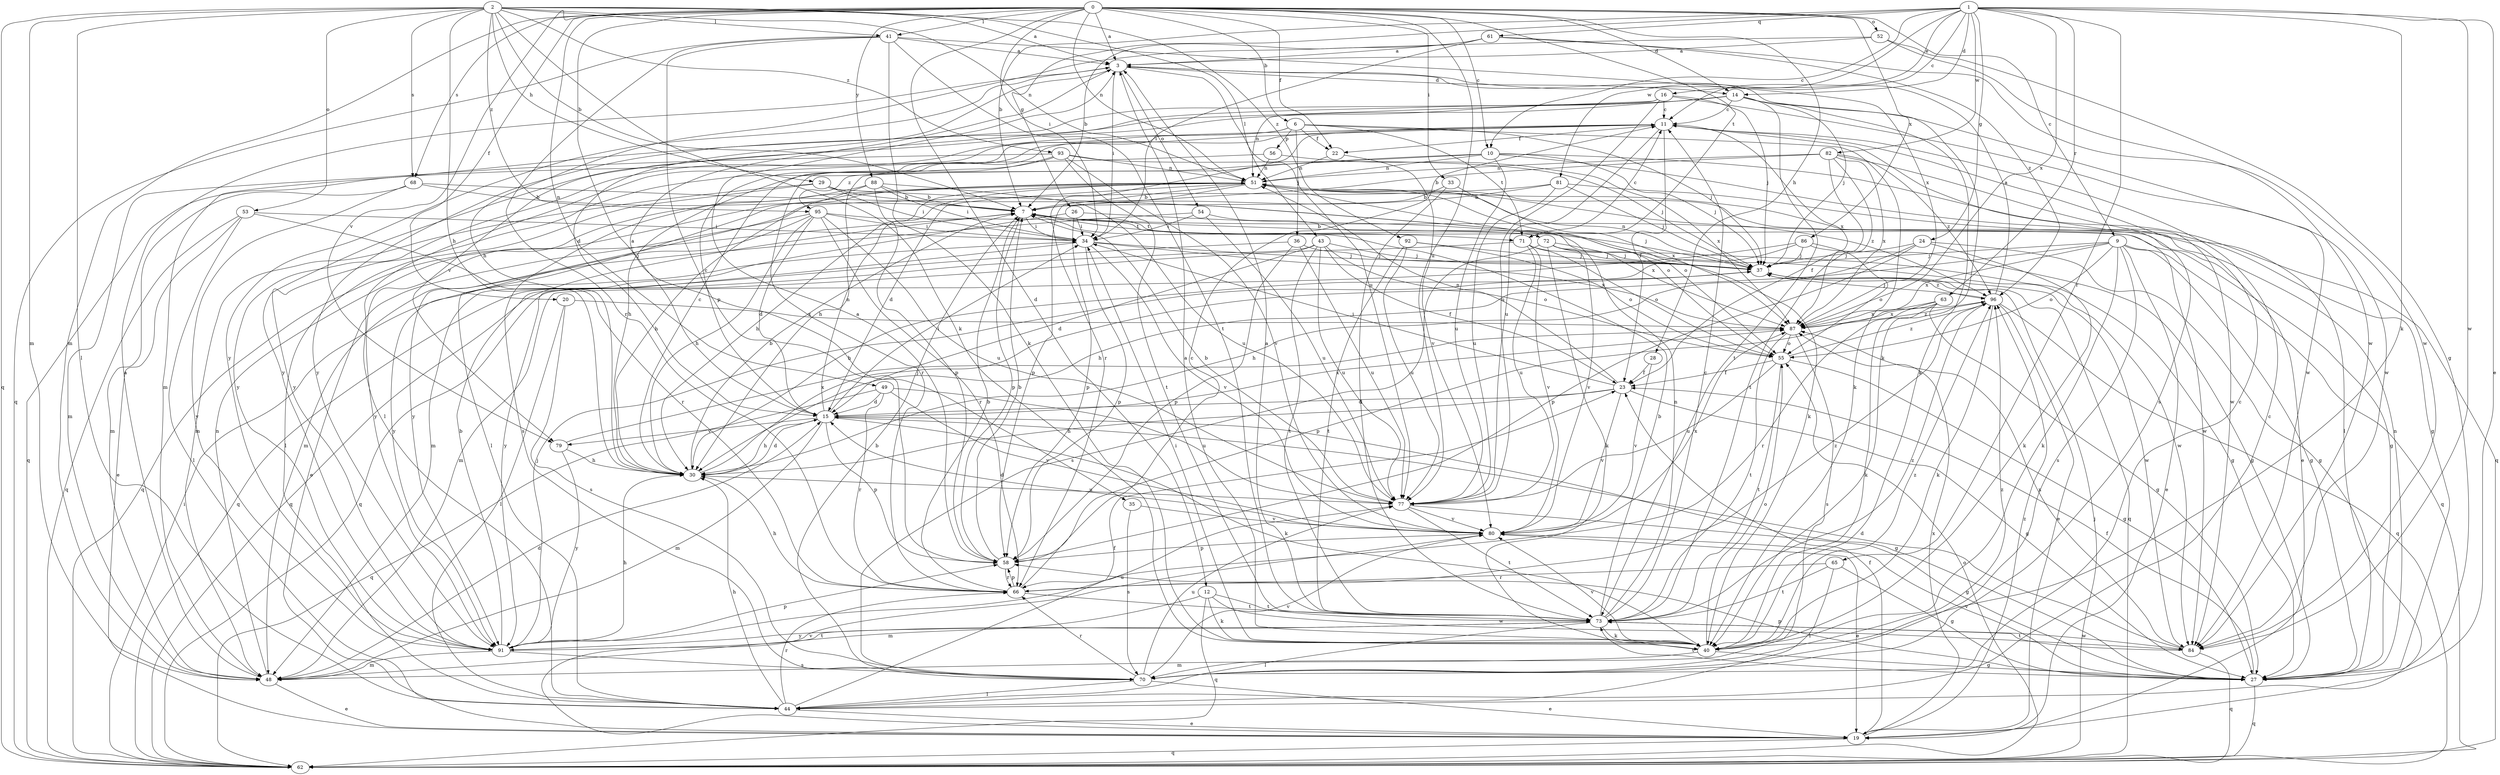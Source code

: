 strict digraph  {
0;
1;
2;
3;
6;
7;
9;
10;
11;
12;
14;
15;
16;
19;
20;
22;
23;
24;
26;
27;
28;
29;
30;
33;
34;
35;
36;
37;
40;
41;
43;
44;
48;
49;
51;
52;
53;
54;
55;
56;
58;
61;
62;
63;
65;
66;
68;
70;
71;
72;
73;
77;
79;
80;
81;
82;
84;
86;
87;
88;
91;
92;
93;
95;
96;
0 -> 3  [label=a];
0 -> 6  [label=b];
0 -> 9  [label=c];
0 -> 10  [label=c];
0 -> 12  [label=d];
0 -> 14  [label=d];
0 -> 20  [label=f];
0 -> 22  [label=f];
0 -> 28  [label=h];
0 -> 33  [label=i];
0 -> 34  [label=i];
0 -> 35  [label=j];
0 -> 41  [label=l];
0 -> 48  [label=m];
0 -> 49  [label=n];
0 -> 51  [label=n];
0 -> 52  [label=o];
0 -> 68  [label=s];
0 -> 71  [label=t];
0 -> 77  [label=u];
0 -> 79  [label=v];
0 -> 86  [label=x];
0 -> 88  [label=y];
1 -> 7  [label=b];
1 -> 10  [label=c];
1 -> 11  [label=c];
1 -> 14  [label=d];
1 -> 16  [label=e];
1 -> 19  [label=e];
1 -> 24  [label=g];
1 -> 26  [label=g];
1 -> 40  [label=k];
1 -> 61  [label=q];
1 -> 63  [label=r];
1 -> 65  [label=r];
1 -> 81  [label=w];
1 -> 82  [label=w];
1 -> 84  [label=w];
1 -> 87  [label=x];
2 -> 3  [label=a];
2 -> 7  [label=b];
2 -> 29  [label=h];
2 -> 30  [label=h];
2 -> 40  [label=k];
2 -> 41  [label=l];
2 -> 43  [label=l];
2 -> 44  [label=l];
2 -> 48  [label=m];
2 -> 51  [label=n];
2 -> 53  [label=o];
2 -> 62  [label=q];
2 -> 68  [label=s];
2 -> 92  [label=z];
2 -> 93  [label=z];
2 -> 95  [label=z];
3 -> 14  [label=d];
3 -> 15  [label=d];
3 -> 34  [label=i];
3 -> 40  [label=k];
3 -> 54  [label=o];
3 -> 77  [label=u];
3 -> 91  [label=y];
6 -> 22  [label=f];
6 -> 36  [label=j];
6 -> 37  [label=j];
6 -> 40  [label=k];
6 -> 44  [label=l];
6 -> 56  [label=p];
6 -> 71  [label=t];
6 -> 91  [label=y];
7 -> 34  [label=i];
7 -> 58  [label=p];
7 -> 62  [label=q];
7 -> 71  [label=t];
7 -> 72  [label=t];
7 -> 84  [label=w];
9 -> 19  [label=e];
9 -> 27  [label=g];
9 -> 30  [label=h];
9 -> 37  [label=j];
9 -> 40  [label=k];
9 -> 55  [label=o];
9 -> 62  [label=q];
9 -> 70  [label=s];
9 -> 87  [label=x];
10 -> 30  [label=h];
10 -> 37  [label=j];
10 -> 51  [label=n];
10 -> 62  [label=q];
10 -> 77  [label=u];
10 -> 84  [label=w];
10 -> 95  [label=z];
11 -> 22  [label=f];
11 -> 23  [label=f];
11 -> 66  [label=r];
11 -> 70  [label=s];
11 -> 77  [label=u];
11 -> 87  [label=x];
11 -> 91  [label=y];
12 -> 40  [label=k];
12 -> 48  [label=m];
12 -> 62  [label=q];
12 -> 73  [label=t];
12 -> 84  [label=w];
14 -> 11  [label=c];
14 -> 37  [label=j];
14 -> 40  [label=k];
14 -> 48  [label=m];
14 -> 51  [label=n];
14 -> 73  [label=t];
14 -> 84  [label=w];
14 -> 91  [label=y];
15 -> 3  [label=a];
15 -> 11  [label=c];
15 -> 27  [label=g];
15 -> 30  [label=h];
15 -> 34  [label=i];
15 -> 40  [label=k];
15 -> 48  [label=m];
15 -> 51  [label=n];
15 -> 58  [label=p];
15 -> 79  [label=v];
15 -> 87  [label=x];
16 -> 11  [label=c];
16 -> 37  [label=j];
16 -> 77  [label=u];
16 -> 79  [label=v];
16 -> 84  [label=w];
16 -> 91  [label=y];
19 -> 23  [label=f];
19 -> 62  [label=q];
19 -> 80  [label=v];
19 -> 87  [label=x];
19 -> 96  [label=z];
20 -> 44  [label=l];
20 -> 70  [label=s];
20 -> 87  [label=x];
22 -> 51  [label=n];
22 -> 80  [label=v];
23 -> 15  [label=d];
23 -> 27  [label=g];
23 -> 30  [label=h];
23 -> 34  [label=i];
23 -> 51  [label=n];
23 -> 80  [label=v];
24 -> 27  [label=g];
24 -> 30  [label=h];
24 -> 37  [label=j];
24 -> 40  [label=k];
24 -> 58  [label=p];
26 -> 34  [label=i];
26 -> 37  [label=j];
26 -> 48  [label=m];
26 -> 58  [label=p];
27 -> 23  [label=f];
27 -> 51  [label=n];
27 -> 58  [label=p];
27 -> 62  [label=q];
27 -> 73  [label=t];
27 -> 80  [label=v];
28 -> 23  [label=f];
28 -> 80  [label=v];
29 -> 7  [label=b];
29 -> 34  [label=i];
29 -> 44  [label=l];
29 -> 48  [label=m];
29 -> 55  [label=o];
30 -> 7  [label=b];
30 -> 11  [label=c];
30 -> 15  [label=d];
30 -> 37  [label=j];
30 -> 77  [label=u];
33 -> 7  [label=b];
33 -> 73  [label=t];
33 -> 87  [label=x];
34 -> 37  [label=j];
34 -> 58  [label=p];
34 -> 80  [label=v];
34 -> 87  [label=x];
34 -> 91  [label=y];
35 -> 70  [label=s];
35 -> 80  [label=v];
36 -> 37  [label=j];
36 -> 58  [label=p];
36 -> 62  [label=q];
36 -> 77  [label=u];
37 -> 51  [label=n];
37 -> 62  [label=q];
37 -> 84  [label=w];
37 -> 96  [label=z];
40 -> 3  [label=a];
40 -> 27  [label=g];
40 -> 34  [label=i];
40 -> 48  [label=m];
40 -> 55  [label=o];
40 -> 80  [label=v];
40 -> 96  [label=z];
41 -> 3  [label=a];
41 -> 40  [label=k];
41 -> 58  [label=p];
41 -> 62  [label=q];
41 -> 66  [label=r];
41 -> 73  [label=t];
41 -> 87  [label=x];
43 -> 15  [label=d];
43 -> 23  [label=f];
43 -> 37  [label=j];
43 -> 55  [label=o];
43 -> 62  [label=q];
43 -> 73  [label=t];
43 -> 77  [label=u];
44 -> 11  [label=c];
44 -> 19  [label=e];
44 -> 23  [label=f];
44 -> 30  [label=h];
44 -> 66  [label=r];
48 -> 3  [label=a];
48 -> 15  [label=d];
48 -> 19  [label=e];
48 -> 51  [label=n];
49 -> 15  [label=d];
49 -> 62  [label=q];
49 -> 66  [label=r];
49 -> 77  [label=u];
49 -> 80  [label=v];
51 -> 7  [label=b];
51 -> 15  [label=d];
51 -> 19  [label=e];
51 -> 30  [label=h];
51 -> 40  [label=k];
51 -> 44  [label=l];
51 -> 58  [label=p];
51 -> 91  [label=y];
51 -> 96  [label=z];
52 -> 3  [label=a];
52 -> 27  [label=g];
52 -> 30  [label=h];
52 -> 84  [label=w];
53 -> 19  [label=e];
53 -> 34  [label=i];
53 -> 44  [label=l];
53 -> 62  [label=q];
53 -> 66  [label=r];
54 -> 34  [label=i];
54 -> 48  [label=m];
54 -> 77  [label=u];
54 -> 87  [label=x];
55 -> 23  [label=f];
55 -> 27  [label=g];
55 -> 73  [label=t];
55 -> 77  [label=u];
55 -> 96  [label=z];
56 -> 51  [label=n];
56 -> 62  [label=q];
56 -> 87  [label=x];
58 -> 3  [label=a];
58 -> 7  [label=b];
58 -> 66  [label=r];
61 -> 3  [label=a];
61 -> 7  [label=b];
61 -> 34  [label=i];
61 -> 84  [label=w];
61 -> 96  [label=z];
62 -> 34  [label=i];
62 -> 37  [label=j];
62 -> 55  [label=o];
63 -> 27  [label=g];
63 -> 40  [label=k];
63 -> 58  [label=p];
63 -> 66  [label=r];
63 -> 87  [label=x];
65 -> 27  [label=g];
65 -> 44  [label=l];
65 -> 66  [label=r];
65 -> 73  [label=t];
66 -> 7  [label=b];
66 -> 11  [label=c];
66 -> 30  [label=h];
66 -> 58  [label=p];
66 -> 73  [label=t];
66 -> 96  [label=z];
68 -> 7  [label=b];
68 -> 48  [label=m];
68 -> 55  [label=o];
68 -> 91  [label=y];
70 -> 7  [label=b];
70 -> 11  [label=c];
70 -> 19  [label=e];
70 -> 44  [label=l];
70 -> 66  [label=r];
70 -> 77  [label=u];
70 -> 80  [label=v];
70 -> 96  [label=z];
71 -> 11  [label=c];
71 -> 37  [label=j];
71 -> 55  [label=o];
71 -> 62  [label=q];
71 -> 77  [label=u];
71 -> 80  [label=v];
72 -> 7  [label=b];
72 -> 27  [label=g];
72 -> 37  [label=j];
72 -> 40  [label=k];
72 -> 70  [label=s];
72 -> 80  [label=v];
72 -> 84  [label=w];
73 -> 3  [label=a];
73 -> 7  [label=b];
73 -> 11  [label=c];
73 -> 40  [label=k];
73 -> 44  [label=l];
73 -> 51  [label=n];
73 -> 84  [label=w];
73 -> 91  [label=y];
73 -> 96  [label=z];
77 -> 7  [label=b];
77 -> 27  [label=g];
77 -> 73  [label=t];
77 -> 80  [label=v];
79 -> 30  [label=h];
79 -> 87  [label=x];
79 -> 91  [label=y];
80 -> 15  [label=d];
80 -> 19  [label=e];
80 -> 58  [label=p];
80 -> 87  [label=x];
81 -> 7  [label=b];
81 -> 27  [label=g];
81 -> 37  [label=j];
81 -> 77  [label=u];
81 -> 91  [label=y];
82 -> 7  [label=b];
82 -> 23  [label=f];
82 -> 44  [label=l];
82 -> 51  [label=n];
82 -> 73  [label=t];
82 -> 87  [label=x];
82 -> 96  [label=z];
84 -> 15  [label=d];
84 -> 62  [label=q];
84 -> 73  [label=t];
84 -> 87  [label=x];
86 -> 27  [label=g];
86 -> 30  [label=h];
86 -> 37  [label=j];
86 -> 48  [label=m];
86 -> 55  [label=o];
87 -> 55  [label=o];
87 -> 70  [label=s];
87 -> 73  [label=t];
87 -> 96  [label=z];
88 -> 7  [label=b];
88 -> 30  [label=h];
88 -> 34  [label=i];
88 -> 58  [label=p];
88 -> 70  [label=s];
88 -> 77  [label=u];
91 -> 7  [label=b];
91 -> 30  [label=h];
91 -> 37  [label=j];
91 -> 48  [label=m];
91 -> 58  [label=p];
91 -> 70  [label=s];
91 -> 73  [label=t];
91 -> 77  [label=u];
92 -> 37  [label=j];
92 -> 55  [label=o];
92 -> 73  [label=t];
92 -> 77  [label=u];
93 -> 30  [label=h];
93 -> 37  [label=j];
93 -> 48  [label=m];
93 -> 51  [label=n];
93 -> 66  [label=r];
93 -> 73  [label=t];
93 -> 80  [label=v];
95 -> 15  [label=d];
95 -> 19  [label=e];
95 -> 27  [label=g];
95 -> 30  [label=h];
95 -> 34  [label=i];
95 -> 66  [label=r];
95 -> 77  [label=u];
95 -> 91  [label=y];
96 -> 3  [label=a];
96 -> 19  [label=e];
96 -> 37  [label=j];
96 -> 40  [label=k];
96 -> 62  [label=q];
96 -> 87  [label=x];
}

